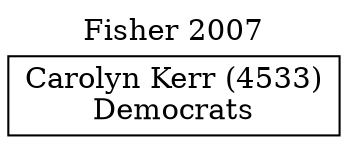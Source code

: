 // House preference flow
digraph "Carolyn Kerr (4533)_Fisher_2007" {
	graph [label="Fisher 2007" labelloc=t mclimit=10]
	node [shape=box]
	"Carolyn Kerr (4533)" [label="Carolyn Kerr (4533)
Democrats"]
}
